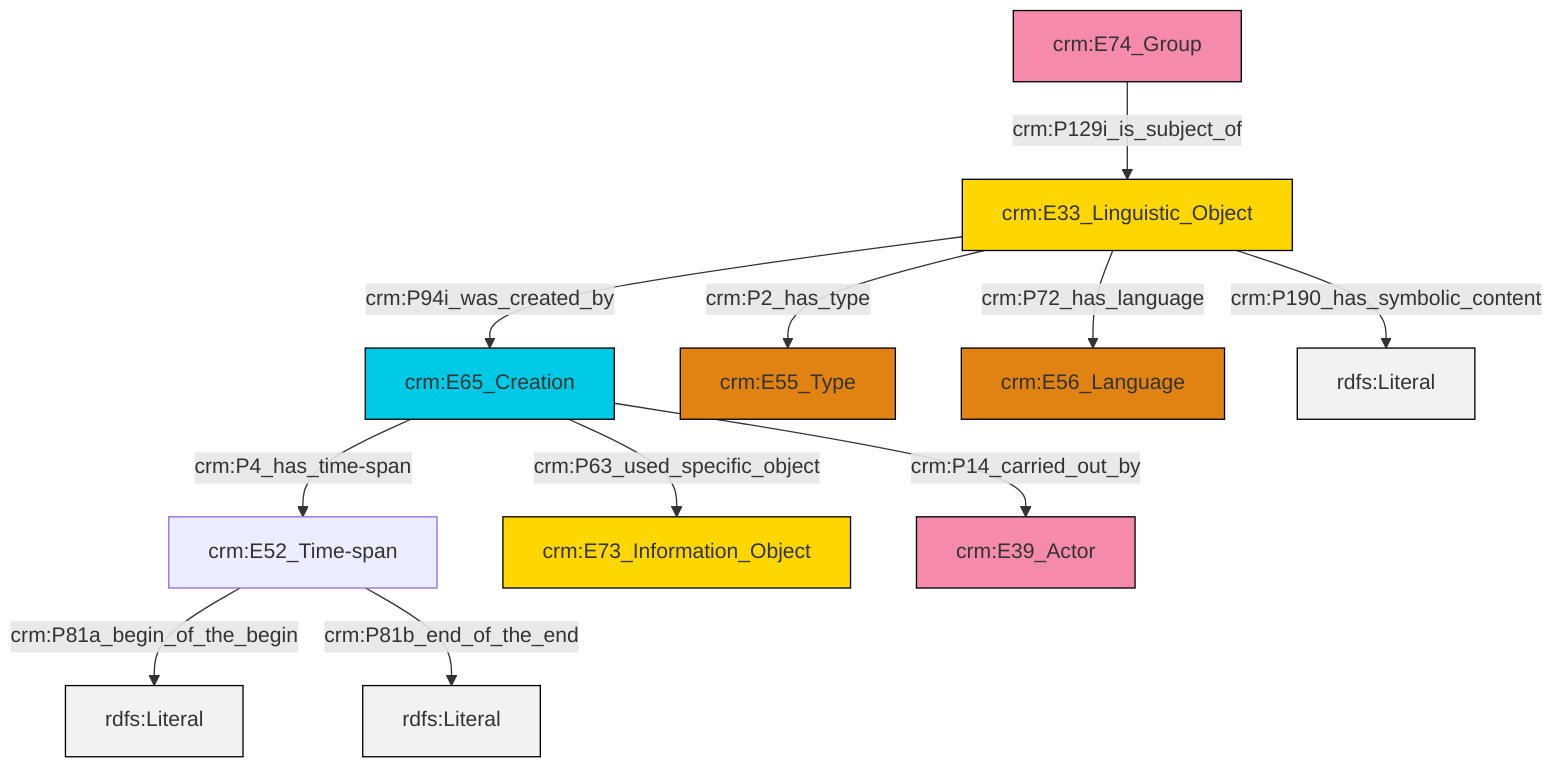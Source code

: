 graph TD
classDef Literal fill:#f2f2f2,stroke:#000000;
classDef CRM_Entity fill:#FFFFFF,stroke:#000000;
classDef Temporal_Entity fill:#00C9E6, stroke:#000000;
classDef Type fill:#E18312, stroke:#000000;
classDef Time-Span fill:#2C9C91, stroke:#000000;
classDef Appellation fill:#FFEB7F, stroke:#000000;
classDef Place fill:#008836, stroke:#000000;
classDef Persistent_Item fill:#B266B2, stroke:#000000;
classDef Conceptual_Object fill:#FFD700, stroke:#000000;
classDef Physical_Thing fill:#D2B48C, stroke:#000000;
classDef Actor fill:#f58aad, stroke:#000000;
classDef PC_Classes fill:#4ce600, stroke:#000000;
classDef Multi fill:#cccccc,stroke:#000000;

2["crm:E52_Time-span"]:::Default -->|crm:P81a_begin_of_the_begin| 3[rdfs:Literal]:::Literal
4["crm:E65_Creation"]:::Temporal_Entity -->|crm:P4_has_time-span| 2["crm:E52_Time-span"]:::Default
8["crm:E33_Linguistic_Object"]:::Conceptual_Object -->|crm:P94i_was_created_by| 4["crm:E65_Creation"]:::Temporal_Entity
8["crm:E33_Linguistic_Object"]:::Conceptual_Object -->|crm:P2_has_type| 5["crm:E55_Type"]:::Type
8["crm:E33_Linguistic_Object"]:::Conceptual_Object -->|crm:P72_has_language| 10["crm:E56_Language"]:::Type
4["crm:E65_Creation"]:::Temporal_Entity -->|crm:P14_carried_out_by| 14["crm:E39_Actor"]:::Actor
4["crm:E65_Creation"]:::Temporal_Entity -->|crm:P63_used_specific_object| 12["crm:E73_Information_Object"]:::Conceptual_Object
8["crm:E33_Linguistic_Object"]:::Conceptual_Object -->|crm:P190_has_symbolic_content| 17[rdfs:Literal]:::Literal
0["crm:E74_Group"]:::Actor -->|crm:P129i_is_subject_of| 8["crm:E33_Linguistic_Object"]:::Conceptual_Object
2["crm:E52_Time-span"]:::Default -->|crm:P81b_end_of_the_end| 18[rdfs:Literal]:::Literal